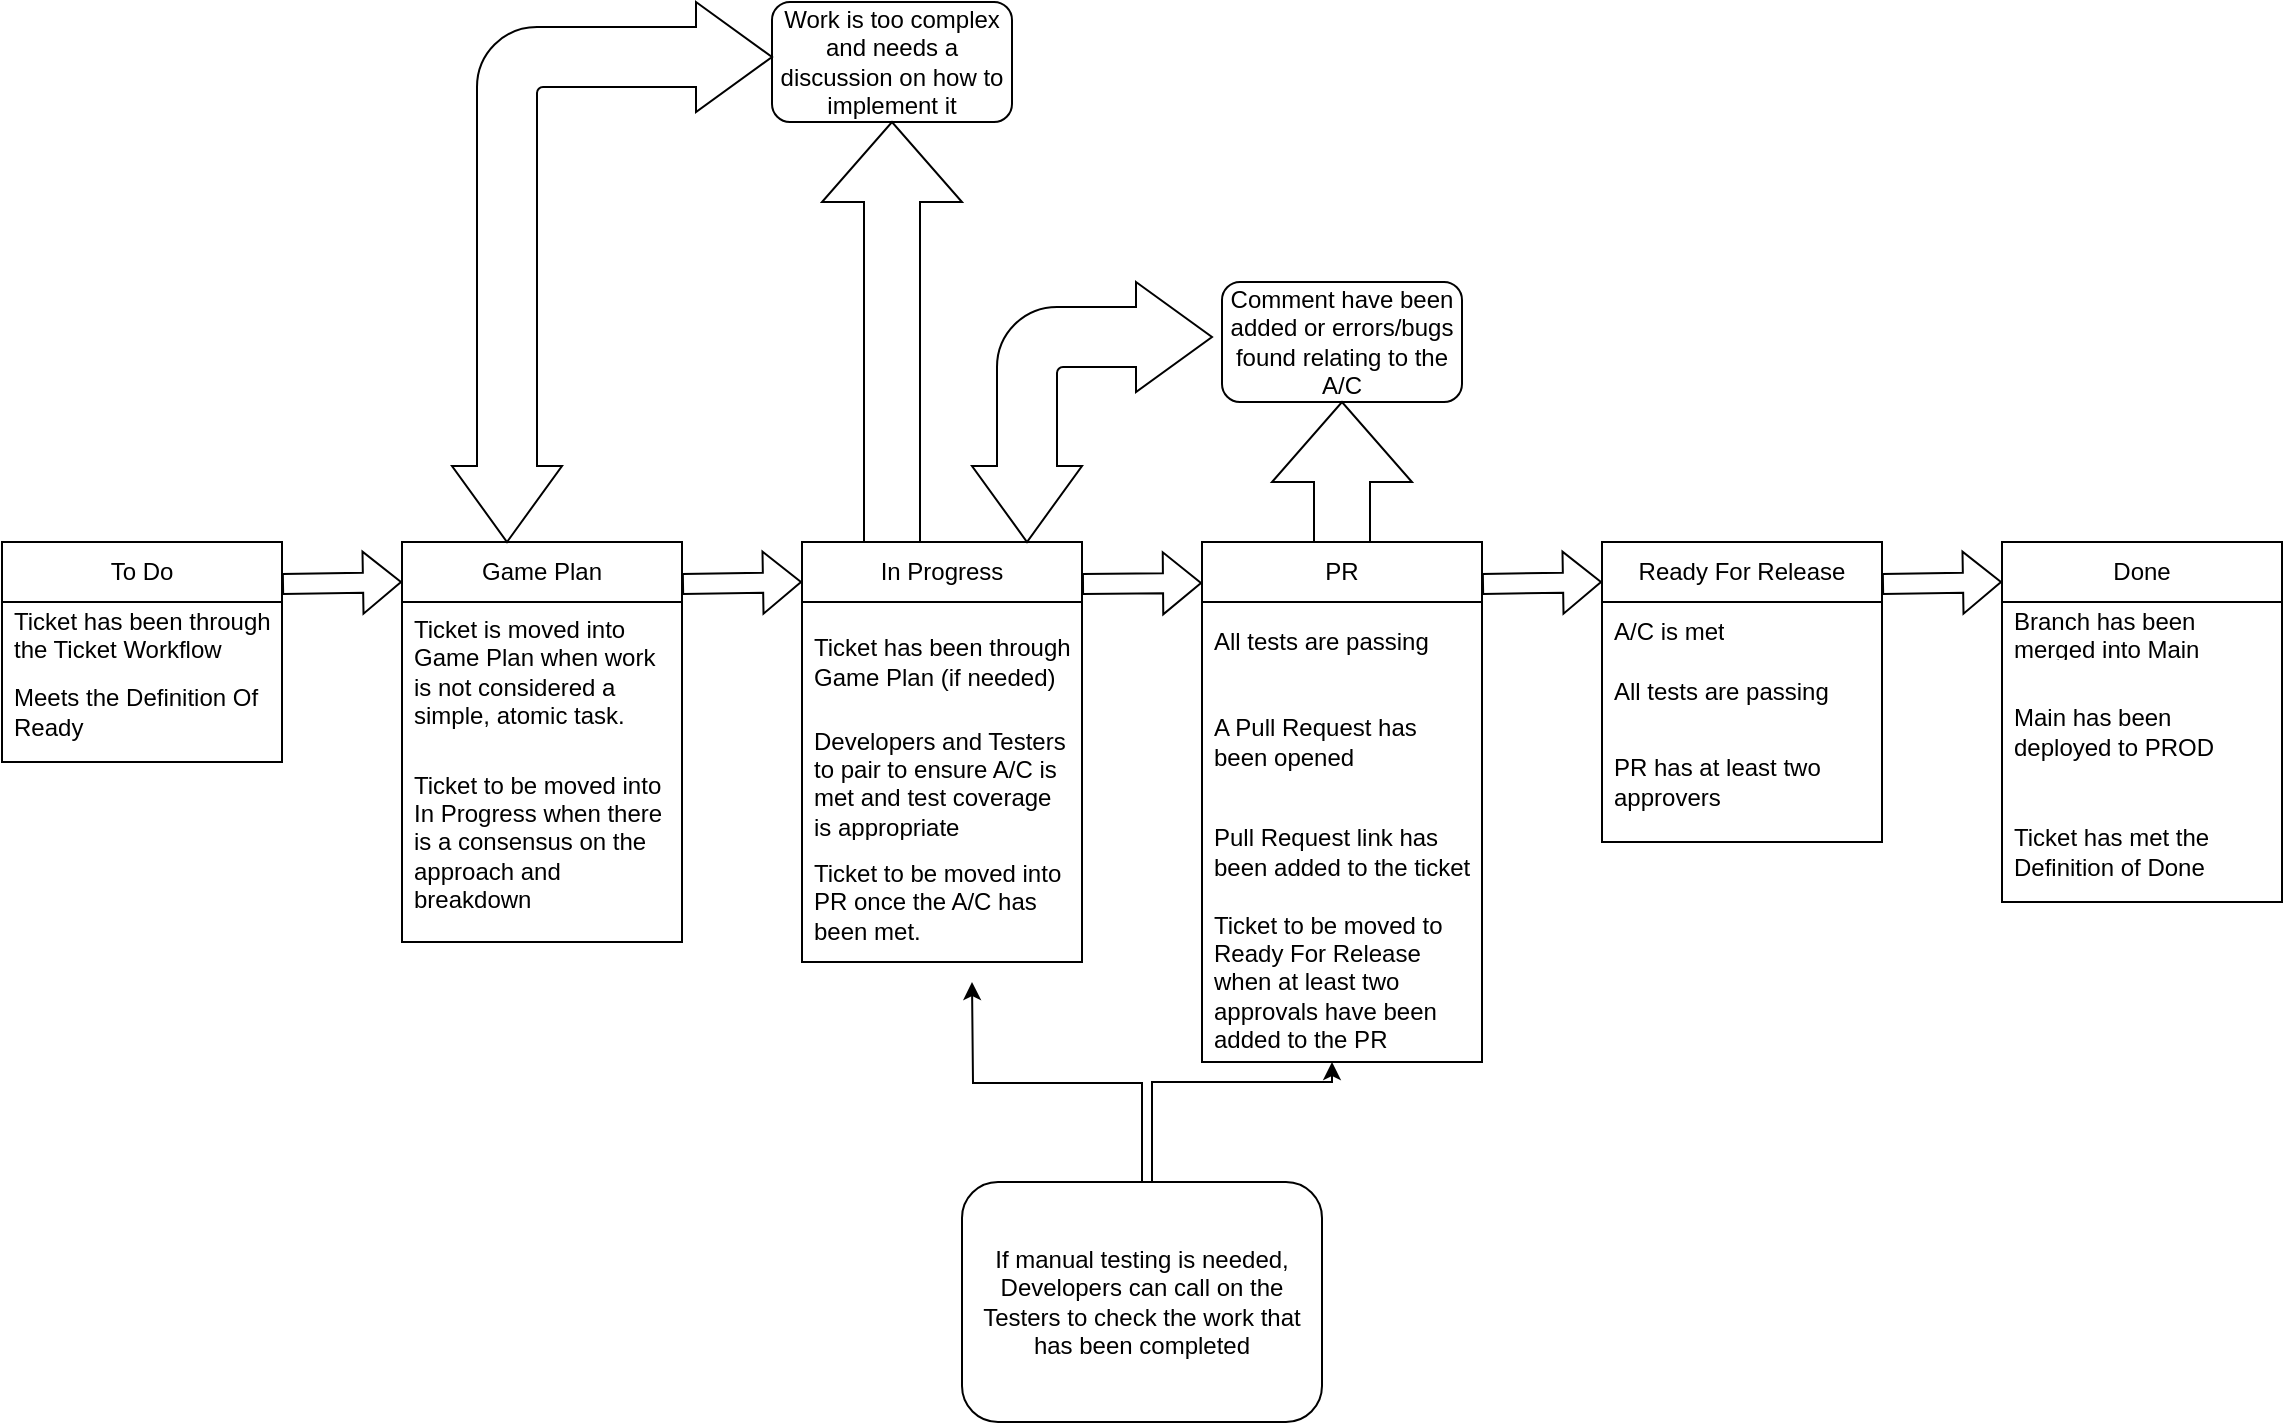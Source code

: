 <mxfile version="21.8.2" type="github">
  <diagram id="C5RBs43oDa-KdzZeNtuy" name="Page-1">
    <mxGraphModel dx="1434" dy="790" grid="1" gridSize="10" guides="1" tooltips="1" connect="1" arrows="1" fold="1" page="1" pageScale="1" pageWidth="1169" pageHeight="827" math="0" shadow="0">
      <root>
        <mxCell id="WIyWlLk6GJQsqaUBKTNV-0" />
        <mxCell id="WIyWlLk6GJQsqaUBKTNV-1" parent="WIyWlLk6GJQsqaUBKTNV-0" />
        <mxCell id="meaRv1d-LlNJj-3QuRXh-28" value="To Do" style="swimlane;fontStyle=0;childLayout=stackLayout;horizontal=1;startSize=30;horizontalStack=0;resizeParent=1;resizeParentMax=0;resizeLast=0;collapsible=1;marginBottom=0;whiteSpace=wrap;html=1;" parent="WIyWlLk6GJQsqaUBKTNV-1" vertex="1">
          <mxGeometry x="15" y="360" width="140" height="110" as="geometry">
            <mxRectangle x="110" y="380" width="130" height="30" as="alternateBounds" />
          </mxGeometry>
        </mxCell>
        <mxCell id="meaRv1d-LlNJj-3QuRXh-29" value="Ticket has been through the Ticket Workflow" style="text;strokeColor=none;fillColor=none;align=left;verticalAlign=middle;spacingLeft=4;spacingRight=4;overflow=hidden;points=[[0,0.5],[1,0.5]];portConstraint=eastwest;rotatable=0;whiteSpace=wrap;html=1;" parent="meaRv1d-LlNJj-3QuRXh-28" vertex="1">
          <mxGeometry y="30" width="140" height="30" as="geometry" />
        </mxCell>
        <mxCell id="meaRv1d-LlNJj-3QuRXh-30" value="Meets the Definition Of Ready" style="text;strokeColor=none;fillColor=none;align=left;verticalAlign=middle;spacingLeft=4;spacingRight=4;overflow=hidden;points=[[0,0.5],[1,0.5]];portConstraint=eastwest;rotatable=0;whiteSpace=wrap;html=1;" parent="meaRv1d-LlNJj-3QuRXh-28" vertex="1">
          <mxGeometry y="60" width="140" height="50" as="geometry" />
        </mxCell>
        <mxCell id="meaRv1d-LlNJj-3QuRXh-33" value="Game Plan" style="swimlane;fontStyle=0;childLayout=stackLayout;horizontal=1;startSize=30;horizontalStack=0;resizeParent=1;resizeParentMax=0;resizeLast=0;collapsible=1;marginBottom=0;whiteSpace=wrap;html=1;" parent="WIyWlLk6GJQsqaUBKTNV-1" vertex="1">
          <mxGeometry x="215" y="360" width="140" height="200" as="geometry">
            <mxRectangle x="280" y="380" width="130" height="30" as="alternateBounds" />
          </mxGeometry>
        </mxCell>
        <mxCell id="meaRv1d-LlNJj-3QuRXh-34" value="Ticket is moved into Game Plan when work is not considered a simple, atomic task." style="text;strokeColor=none;fillColor=none;align=left;verticalAlign=middle;spacingLeft=4;spacingRight=4;overflow=hidden;points=[[0,0.5],[1,0.5]];portConstraint=eastwest;rotatable=0;whiteSpace=wrap;html=1;" parent="meaRv1d-LlNJj-3QuRXh-33" vertex="1">
          <mxGeometry y="30" width="140" height="70" as="geometry" />
        </mxCell>
        <mxCell id="meaRv1d-LlNJj-3QuRXh-35" value="Ticket to be moved into In Progress when there is a consensus on the approach and breakdown" style="text;strokeColor=none;fillColor=none;align=left;verticalAlign=middle;spacingLeft=4;spacingRight=4;overflow=hidden;points=[[0,0.5],[1,0.5]];portConstraint=eastwest;rotatable=0;whiteSpace=wrap;html=1;" parent="meaRv1d-LlNJj-3QuRXh-33" vertex="1">
          <mxGeometry y="100" width="140" height="100" as="geometry" />
        </mxCell>
        <mxCell id="meaRv1d-LlNJj-3QuRXh-37" value="In Progress" style="swimlane;fontStyle=0;childLayout=stackLayout;horizontal=1;startSize=30;horizontalStack=0;resizeParent=1;resizeParentMax=0;resizeLast=0;collapsible=1;marginBottom=0;whiteSpace=wrap;html=1;" parent="WIyWlLk6GJQsqaUBKTNV-1" vertex="1">
          <mxGeometry x="415" y="360" width="140" height="210" as="geometry">
            <mxRectangle x="440" y="380" width="130" height="30" as="alternateBounds" />
          </mxGeometry>
        </mxCell>
        <mxCell id="meaRv1d-LlNJj-3QuRXh-38" value="Ticket has been through Game Plan (if needed)" style="text;strokeColor=none;fillColor=none;align=left;verticalAlign=middle;spacingLeft=4;spacingRight=4;overflow=hidden;points=[[0,0.5],[1,0.5]];portConstraint=eastwest;rotatable=0;whiteSpace=wrap;html=1;" parent="meaRv1d-LlNJj-3QuRXh-37" vertex="1">
          <mxGeometry y="30" width="140" height="60" as="geometry" />
        </mxCell>
        <mxCell id="meaRv1d-LlNJj-3QuRXh-39" value="Developers and Testers to pair to ensure A/C is met and test coverage is appropriate" style="text;strokeColor=none;fillColor=none;align=left;verticalAlign=middle;spacingLeft=4;spacingRight=4;overflow=hidden;points=[[0,0.5],[1,0.5]];portConstraint=eastwest;rotatable=0;whiteSpace=wrap;html=1;" parent="meaRv1d-LlNJj-3QuRXh-37" vertex="1">
          <mxGeometry y="90" width="140" height="60" as="geometry" />
        </mxCell>
        <mxCell id="meaRv1d-LlNJj-3QuRXh-55" value="Ticket to be moved into&amp;nbsp; PR once the A/C has been met." style="text;strokeColor=none;fillColor=none;align=left;verticalAlign=middle;spacingLeft=4;spacingRight=4;overflow=hidden;points=[[0,0.5],[1,0.5]];portConstraint=eastwest;rotatable=0;whiteSpace=wrap;html=1;" parent="meaRv1d-LlNJj-3QuRXh-37" vertex="1">
          <mxGeometry y="150" width="140" height="60" as="geometry" />
        </mxCell>
        <mxCell id="meaRv1d-LlNJj-3QuRXh-41" value="PR" style="swimlane;fontStyle=0;childLayout=stackLayout;horizontal=1;startSize=30;horizontalStack=0;resizeParent=1;resizeParentMax=0;resizeLast=0;collapsible=1;marginBottom=0;whiteSpace=wrap;html=1;" parent="WIyWlLk6GJQsqaUBKTNV-1" vertex="1">
          <mxGeometry x="615" y="360" width="140" height="260" as="geometry">
            <mxRectangle x="594.5" y="380" width="125.5" height="30" as="alternateBounds" />
          </mxGeometry>
        </mxCell>
        <mxCell id="meaRv1d-LlNJj-3QuRXh-42" value="All tests are passing" style="text;strokeColor=none;fillColor=none;align=left;verticalAlign=middle;spacingLeft=4;spacingRight=4;overflow=hidden;points=[[0,0.5],[1,0.5]];portConstraint=eastwest;rotatable=0;whiteSpace=wrap;html=1;" parent="meaRv1d-LlNJj-3QuRXh-41" vertex="1">
          <mxGeometry y="30" width="140" height="40" as="geometry" />
        </mxCell>
        <mxCell id="meaRv1d-LlNJj-3QuRXh-43" value="A Pull Request has been opened" style="text;strokeColor=none;fillColor=none;align=left;verticalAlign=middle;spacingLeft=4;spacingRight=4;overflow=hidden;points=[[0,0.5],[1,0.5]];portConstraint=eastwest;rotatable=0;whiteSpace=wrap;html=1;" parent="meaRv1d-LlNJj-3QuRXh-41" vertex="1">
          <mxGeometry y="70" width="140" height="60" as="geometry" />
        </mxCell>
        <mxCell id="meaRv1d-LlNJj-3QuRXh-44" value="Pull Request link has been added to the ticket" style="text;strokeColor=none;fillColor=none;align=left;verticalAlign=middle;spacingLeft=4;spacingRight=4;overflow=hidden;points=[[0,0.5],[1,0.5]];portConstraint=eastwest;rotatable=0;whiteSpace=wrap;html=1;" parent="meaRv1d-LlNJj-3QuRXh-41" vertex="1">
          <mxGeometry y="130" width="140" height="50" as="geometry" />
        </mxCell>
        <mxCell id="meaRv1d-LlNJj-3QuRXh-56" value="Ticket to be moved to Ready For Release when at least two approvals have been added to the PR" style="text;strokeColor=none;fillColor=none;align=left;verticalAlign=middle;spacingLeft=4;spacingRight=4;overflow=hidden;points=[[0,0.5],[1,0.5]];portConstraint=eastwest;rotatable=0;whiteSpace=wrap;html=1;" parent="meaRv1d-LlNJj-3QuRXh-41" vertex="1">
          <mxGeometry y="180" width="140" height="80" as="geometry" />
        </mxCell>
        <mxCell id="meaRv1d-LlNJj-3QuRXh-46" value="Ready For Release" style="swimlane;fontStyle=0;childLayout=stackLayout;horizontal=1;startSize=30;horizontalStack=0;resizeParent=1;resizeParentMax=0;resizeLast=0;collapsible=1;marginBottom=0;whiteSpace=wrap;html=1;" parent="WIyWlLk6GJQsqaUBKTNV-1" vertex="1">
          <mxGeometry x="815" y="360" width="140" height="150" as="geometry">
            <mxRectangle x="760" y="380" width="140" height="30" as="alternateBounds" />
          </mxGeometry>
        </mxCell>
        <mxCell id="meaRv1d-LlNJj-3QuRXh-47" value="A/C is met" style="text;strokeColor=none;fillColor=none;align=left;verticalAlign=middle;spacingLeft=4;spacingRight=4;overflow=hidden;points=[[0,0.5],[1,0.5]];portConstraint=eastwest;rotatable=0;whiteSpace=wrap;html=1;" parent="meaRv1d-LlNJj-3QuRXh-46" vertex="1">
          <mxGeometry y="30" width="140" height="30" as="geometry" />
        </mxCell>
        <mxCell id="meaRv1d-LlNJj-3QuRXh-48" value="All tests are passing" style="text;strokeColor=none;fillColor=none;align=left;verticalAlign=middle;spacingLeft=4;spacingRight=4;overflow=hidden;points=[[0,0.5],[1,0.5]];portConstraint=eastwest;rotatable=0;whiteSpace=wrap;html=1;" parent="meaRv1d-LlNJj-3QuRXh-46" vertex="1">
          <mxGeometry y="60" width="140" height="30" as="geometry" />
        </mxCell>
        <mxCell id="meaRv1d-LlNJj-3QuRXh-49" value="PR has at least two approvers" style="text;strokeColor=none;fillColor=none;align=left;verticalAlign=middle;spacingLeft=4;spacingRight=4;overflow=hidden;points=[[0,0.5],[1,0.5]];portConstraint=eastwest;rotatable=0;whiteSpace=wrap;html=1;" parent="meaRv1d-LlNJj-3QuRXh-46" vertex="1">
          <mxGeometry y="90" width="140" height="60" as="geometry" />
        </mxCell>
        <mxCell id="meaRv1d-LlNJj-3QuRXh-50" value="Done" style="swimlane;fontStyle=0;childLayout=stackLayout;horizontal=1;startSize=30;horizontalStack=0;resizeParent=1;resizeParentMax=0;resizeLast=0;collapsible=1;marginBottom=0;whiteSpace=wrap;html=1;" parent="WIyWlLk6GJQsqaUBKTNV-1" vertex="1">
          <mxGeometry x="1015" y="360" width="140" height="180" as="geometry">
            <mxRectangle x="920" y="380" width="130" height="30" as="alternateBounds" />
          </mxGeometry>
        </mxCell>
        <mxCell id="meaRv1d-LlNJj-3QuRXh-51" value="Branch has been merged into Main" style="text;strokeColor=none;fillColor=none;align=left;verticalAlign=middle;spacingLeft=4;spacingRight=4;overflow=hidden;points=[[0,0.5],[1,0.5]];portConstraint=eastwest;rotatable=0;whiteSpace=wrap;html=1;" parent="meaRv1d-LlNJj-3QuRXh-50" vertex="1">
          <mxGeometry y="30" width="140" height="30" as="geometry" />
        </mxCell>
        <mxCell id="meaRv1d-LlNJj-3QuRXh-52" value="Main has been deployed to PROD" style="text;strokeColor=none;fillColor=none;align=left;verticalAlign=middle;spacingLeft=4;spacingRight=4;overflow=hidden;points=[[0,0.5],[1,0.5]];portConstraint=eastwest;rotatable=0;whiteSpace=wrap;html=1;" parent="meaRv1d-LlNJj-3QuRXh-50" vertex="1">
          <mxGeometry y="60" width="140" height="70" as="geometry" />
        </mxCell>
        <mxCell id="meaRv1d-LlNJj-3QuRXh-53" value="Ticket has met the Definition of Done" style="text;strokeColor=none;fillColor=none;align=left;verticalAlign=middle;spacingLeft=4;spacingRight=4;overflow=hidden;points=[[0,0.5],[1,0.5]];portConstraint=eastwest;rotatable=0;whiteSpace=wrap;html=1;" parent="meaRv1d-LlNJj-3QuRXh-50" vertex="1">
          <mxGeometry y="130" width="140" height="50" as="geometry" />
        </mxCell>
        <mxCell id="meaRv1d-LlNJj-3QuRXh-61" value="" style="shape=flexArrow;endArrow=classic;html=1;rounded=0;" parent="WIyWlLk6GJQsqaUBKTNV-1" edge="1">
          <mxGeometry width="50" height="50" relative="1" as="geometry">
            <mxPoint x="355" y="381" as="sourcePoint" />
            <mxPoint x="415" y="380" as="targetPoint" />
          </mxGeometry>
        </mxCell>
        <mxCell id="meaRv1d-LlNJj-3QuRXh-62" value="" style="shape=flexArrow;endArrow=classic;html=1;rounded=0;" parent="WIyWlLk6GJQsqaUBKTNV-1" edge="1">
          <mxGeometry width="50" height="50" relative="1" as="geometry">
            <mxPoint x="555" y="381" as="sourcePoint" />
            <mxPoint x="615" y="380" as="targetPoint" />
            <Array as="points">
              <mxPoint x="615" y="380.5" />
            </Array>
          </mxGeometry>
        </mxCell>
        <mxCell id="meaRv1d-LlNJj-3QuRXh-63" value="" style="shape=flexArrow;endArrow=classic;html=1;rounded=0;" parent="WIyWlLk6GJQsqaUBKTNV-1" edge="1">
          <mxGeometry width="50" height="50" relative="1" as="geometry">
            <mxPoint x="755" y="381" as="sourcePoint" />
            <mxPoint x="815" y="380" as="targetPoint" />
          </mxGeometry>
        </mxCell>
        <mxCell id="meaRv1d-LlNJj-3QuRXh-64" value="" style="shape=flexArrow;endArrow=classic;html=1;rounded=0;" parent="WIyWlLk6GJQsqaUBKTNV-1" edge="1">
          <mxGeometry width="50" height="50" relative="1" as="geometry">
            <mxPoint x="155" y="381" as="sourcePoint" />
            <mxPoint x="215" y="380" as="targetPoint" />
          </mxGeometry>
        </mxCell>
        <mxCell id="meaRv1d-LlNJj-3QuRXh-65" value="" style="shape=flexArrow;endArrow=classic;html=1;rounded=0;" parent="WIyWlLk6GJQsqaUBKTNV-1" edge="1">
          <mxGeometry width="50" height="50" relative="1" as="geometry">
            <mxPoint x="955" y="381" as="sourcePoint" />
            <mxPoint x="1015" y="380" as="targetPoint" />
          </mxGeometry>
        </mxCell>
        <mxCell id="meaRv1d-LlNJj-3QuRXh-66" value="Work is too complex and needs a discussion on how to implement it" style="rounded=1;whiteSpace=wrap;html=1;" parent="WIyWlLk6GJQsqaUBKTNV-1" vertex="1">
          <mxGeometry x="400" y="90" width="120" height="60" as="geometry" />
        </mxCell>
        <mxCell id="meaRv1d-LlNJj-3QuRXh-69" value="" style="html=1;shadow=0;dashed=0;align=center;verticalAlign=middle;shape=mxgraph.arrows2.bendDoubleArrow;dy=15;dx=38;arrowHead=55;rounded=1;" parent="WIyWlLk6GJQsqaUBKTNV-1" vertex="1">
          <mxGeometry x="240" y="90" width="160" height="270" as="geometry" />
        </mxCell>
        <mxCell id="meaRv1d-LlNJj-3QuRXh-70" value="" style="html=1;shadow=0;dashed=0;align=center;verticalAlign=middle;shape=mxgraph.arrows2.arrow;dy=0.6;dx=40;direction=north;notch=0;" parent="WIyWlLk6GJQsqaUBKTNV-1" vertex="1">
          <mxGeometry x="425" y="150" width="70" height="210" as="geometry" />
        </mxCell>
        <mxCell id="meaRv1d-LlNJj-3QuRXh-74" value="Comment have been added or errors/bugs found relating to the A/C" style="rounded=1;whiteSpace=wrap;html=1;" parent="WIyWlLk6GJQsqaUBKTNV-1" vertex="1">
          <mxGeometry x="625" y="230" width="120" height="60" as="geometry" />
        </mxCell>
        <mxCell id="meaRv1d-LlNJj-3QuRXh-75" value="" style="html=1;shadow=0;dashed=0;align=center;verticalAlign=middle;shape=mxgraph.arrows2.arrow;dy=0.6;dx=40;direction=north;notch=0;" parent="WIyWlLk6GJQsqaUBKTNV-1" vertex="1">
          <mxGeometry x="650" y="290" width="70" height="70" as="geometry" />
        </mxCell>
        <mxCell id="meaRv1d-LlNJj-3QuRXh-76" value="" style="html=1;shadow=0;dashed=0;align=center;verticalAlign=middle;shape=mxgraph.arrows2.bendDoubleArrow;dy=15;dx=38;arrowHead=55;rounded=1;" parent="WIyWlLk6GJQsqaUBKTNV-1" vertex="1">
          <mxGeometry x="500" y="230" width="120" height="130" as="geometry" />
        </mxCell>
        <mxCell id="srAlw4U41IVhiuUuW2zy-5" style="edgeStyle=orthogonalEdgeStyle;rounded=0;orthogonalLoop=1;jettySize=auto;html=1;" edge="1" parent="WIyWlLk6GJQsqaUBKTNV-1" source="srAlw4U41IVhiuUuW2zy-1">
          <mxGeometry relative="1" as="geometry">
            <mxPoint x="500" y="580" as="targetPoint" />
          </mxGeometry>
        </mxCell>
        <mxCell id="srAlw4U41IVhiuUuW2zy-1" value="If manual testing is needed, Developers can call on the Testers to check the work that has been completed" style="rounded=1;whiteSpace=wrap;html=1;" vertex="1" parent="WIyWlLk6GJQsqaUBKTNV-1">
          <mxGeometry x="495" y="680" width="180" height="120" as="geometry" />
        </mxCell>
        <mxCell id="srAlw4U41IVhiuUuW2zy-7" style="edgeStyle=orthogonalEdgeStyle;rounded=0;orthogonalLoop=1;jettySize=auto;html=1;" edge="1" parent="WIyWlLk6GJQsqaUBKTNV-1">
          <mxGeometry relative="1" as="geometry">
            <mxPoint x="680" y="620" as="targetPoint" />
            <mxPoint x="590" y="680" as="sourcePoint" />
            <Array as="points">
              <mxPoint x="590" y="630" />
              <mxPoint x="680" y="630" />
            </Array>
          </mxGeometry>
        </mxCell>
      </root>
    </mxGraphModel>
  </diagram>
</mxfile>
